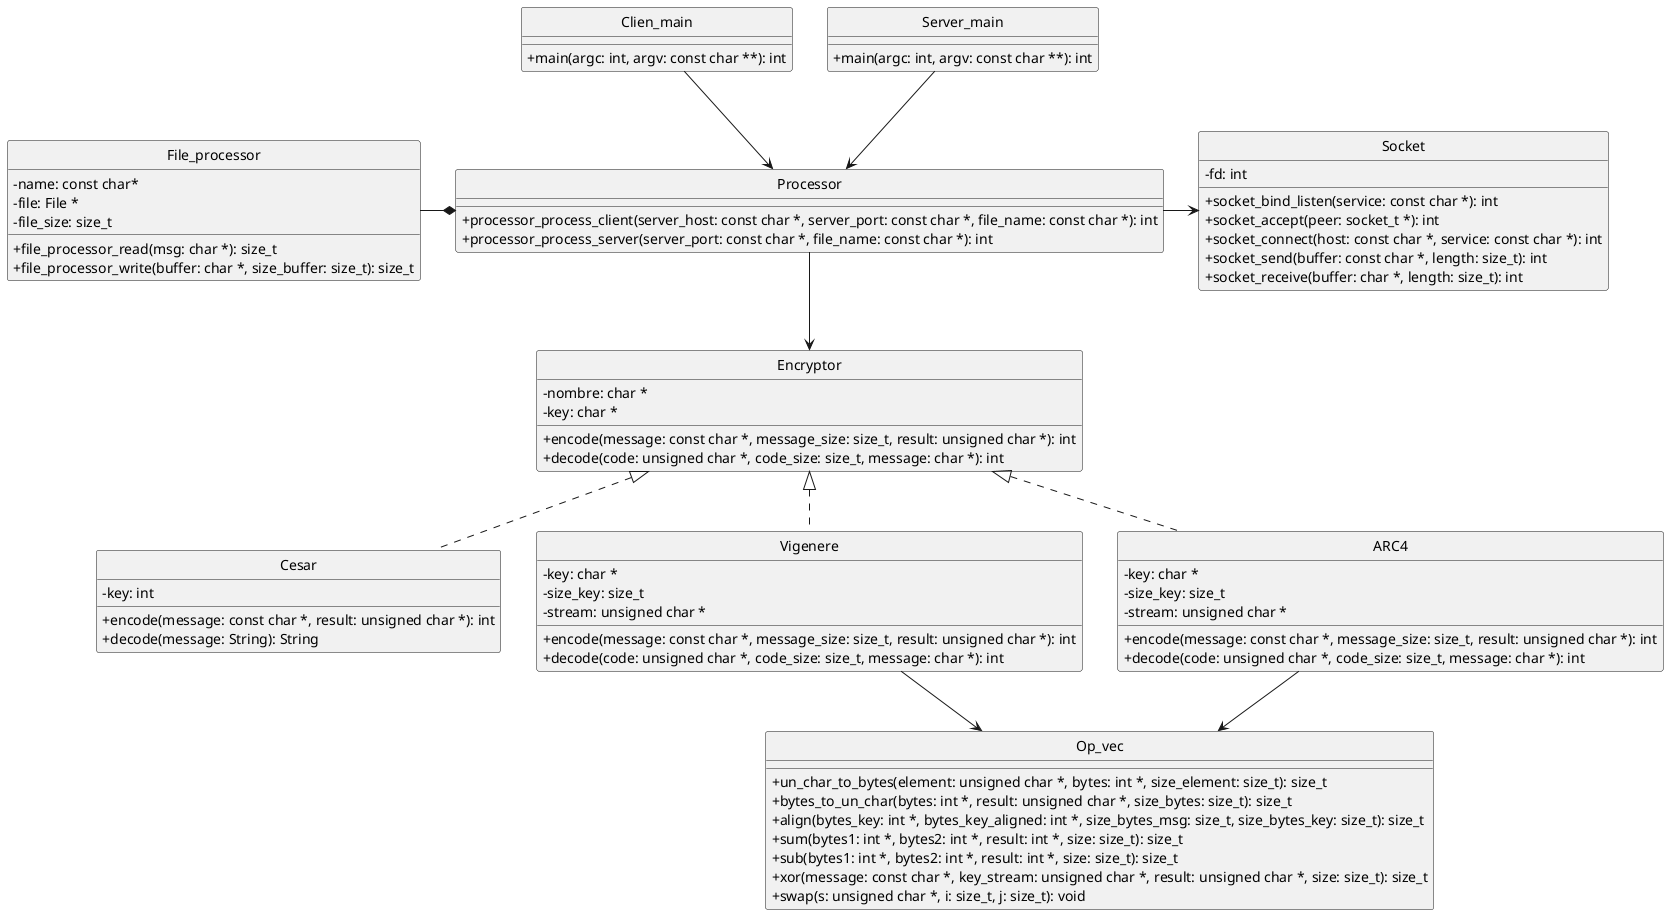 @startuml DC general
hide circles
skinparam ClassAttributeIconSize 0
hide interface fields

Class Cesar{
    -key: int
    +encode(message: const char *, result: unsigned char *): int
    +decode(message: String): String
}

Class Vigenere{
    -key: char *
    -size_key: size_t
    -stream: unsigned char *
    +encode(message: const char *, message_size: size_t, result: unsigned char *): int
    +decode(code: unsigned char *, code_size: size_t, message: char *): int
}

Class ARC4{
    -key: char *
    -size_key: size_t
    -stream: unsigned char *
    +encode(message: const char *, message_size: size_t, result: unsigned char *): int
    +decode(code: unsigned char *, code_size: size_t, message: char *): int
}

Class Encryptor{
    -nombre: char *
    -key: char *
    +encode(message: const char *, message_size: size_t, result: unsigned char *): int
    +decode(code: unsigned char *, code_size: size_t, message: char *): int
}

Class Socket{
    -fd: int
    +socket_bind_listen(service: const char *): int
    +socket_accept(peer: socket_t *): int
    +socket_connect(host: const char *, service: const char *): int
    +socket_send(buffer: const char *, length: size_t): int
    +socket_receive(buffer: char *, length: size_t): int
}

Class File_processor{
    -name: const char*
    -file: File *
    -file_size: size_t
    +file_processor_read(msg: char *): size_t
    +file_processor_write(buffer: char *, size_buffer: size_t): size_t
}

class Processor{
    +processor_process_client(server_host: const char *, server_port: const char *, file_name: const char *): int
    +processor_process_server(server_port: const char *, file_name: const char *): int
}

Class Op_vec{
    +un_char_to_bytes(element: unsigned char *, bytes: int *, size_element: size_t): size_t
    +bytes_to_un_char(bytes: int *, result: unsigned char *, size_bytes: size_t): size_t
    +align(bytes_key: int *, bytes_key_aligned: int *, size_bytes_msg: size_t, size_bytes_key: size_t): size_t
    +sum(bytes1: int *, bytes2: int *, result: int *, size: size_t): size_t
    +sub(bytes1: int *, bytes2: int *, result: int *, size: size_t): size_t
    +xor(message: const char *, key_stream: unsigned char *, result: unsigned char *, size: size_t): size_t
    +swap(s: unsigned char *, i: size_t, j: size_t): void
}

Class Clien_main{
    +main(argc: int, argv: const char **): int
}

Class Server_main{
    +main(argc: int, argv: const char **): int
}

Cesar .up.|> Encryptor
Vigenere .up.|> Encryptor
ARC4 .up.|> Encryptor
Processor *-left- File_processor
Processor -right-> Socket
Processor -down-> Encryptor
Vigenere -down-> Op_vec
ARC4 -down-> Op_vec
Clien_main --> Processor
Server_main --> Processor

@enduml
